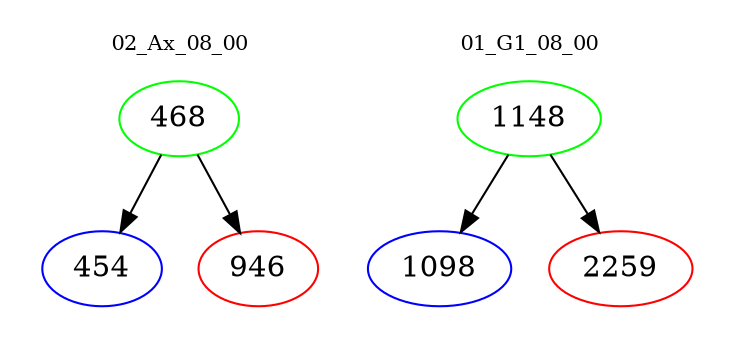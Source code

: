 digraph{
subgraph cluster_0 {
color = white
label = "02_Ax_08_00";
fontsize=10;
T0_468 [label="468", color="green"]
T0_468 -> T0_454 [color="black"]
T0_454 [label="454", color="blue"]
T0_468 -> T0_946 [color="black"]
T0_946 [label="946", color="red"]
}
subgraph cluster_1 {
color = white
label = "01_G1_08_00";
fontsize=10;
T1_1148 [label="1148", color="green"]
T1_1148 -> T1_1098 [color="black"]
T1_1098 [label="1098", color="blue"]
T1_1148 -> T1_2259 [color="black"]
T1_2259 [label="2259", color="red"]
}
}
